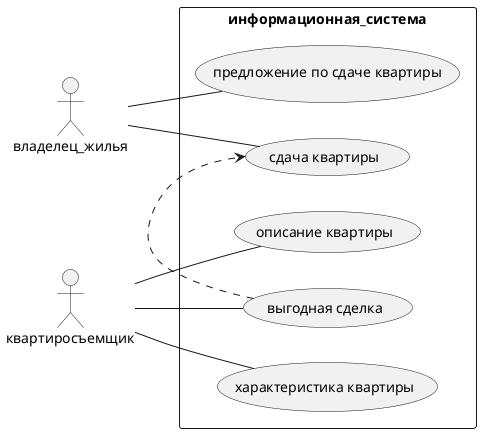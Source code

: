 @startuml
left to right direction
skinparam packageStyle rect

actor владелец_жилья
actor квартиросъемщик

rectangle информационная_система {
  
  квартиросъемщик--(характеристика квартиры)
  квартиросъемщик--(выгодная сделка)
  квартиросъемщик--(описание квартиры)
  

  (выгодная сделка) .> (сдача квартиры)

  владелец_жилья--(предложение по сдаче квартиры)
  владелец_жилья--(сдача квартиры)
  
}
@enduml